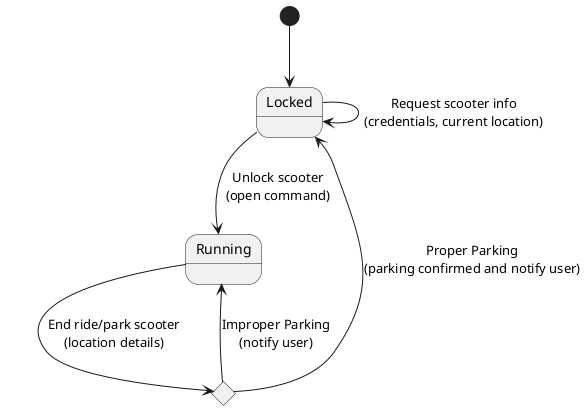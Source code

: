 @startuml
[*] --> Locked

' When the scooter is locked one can request information about the scooter
state Locked {

}

state Running {
}

' Need mqtt topic for this
Locked --> Locked : Request scooter info\n(credentials, current location)

Locked --> Running : Unlock scooter\n(open command)

' The scooter is unavailable for rental when it is running
' Only user with the correct credentials can stop the scooter
' Choice if the scooter is improverly parked the user is notified and still running
' If the scooter is properly parked the ride ends

state c <<choice>>
Running --> c : End ride/park scooter\n(location details)
c --> Running : Improper Parking\n(notify user)
c --> Locked : Proper Parking\n(parking confirmed and notify user)

@enduml
